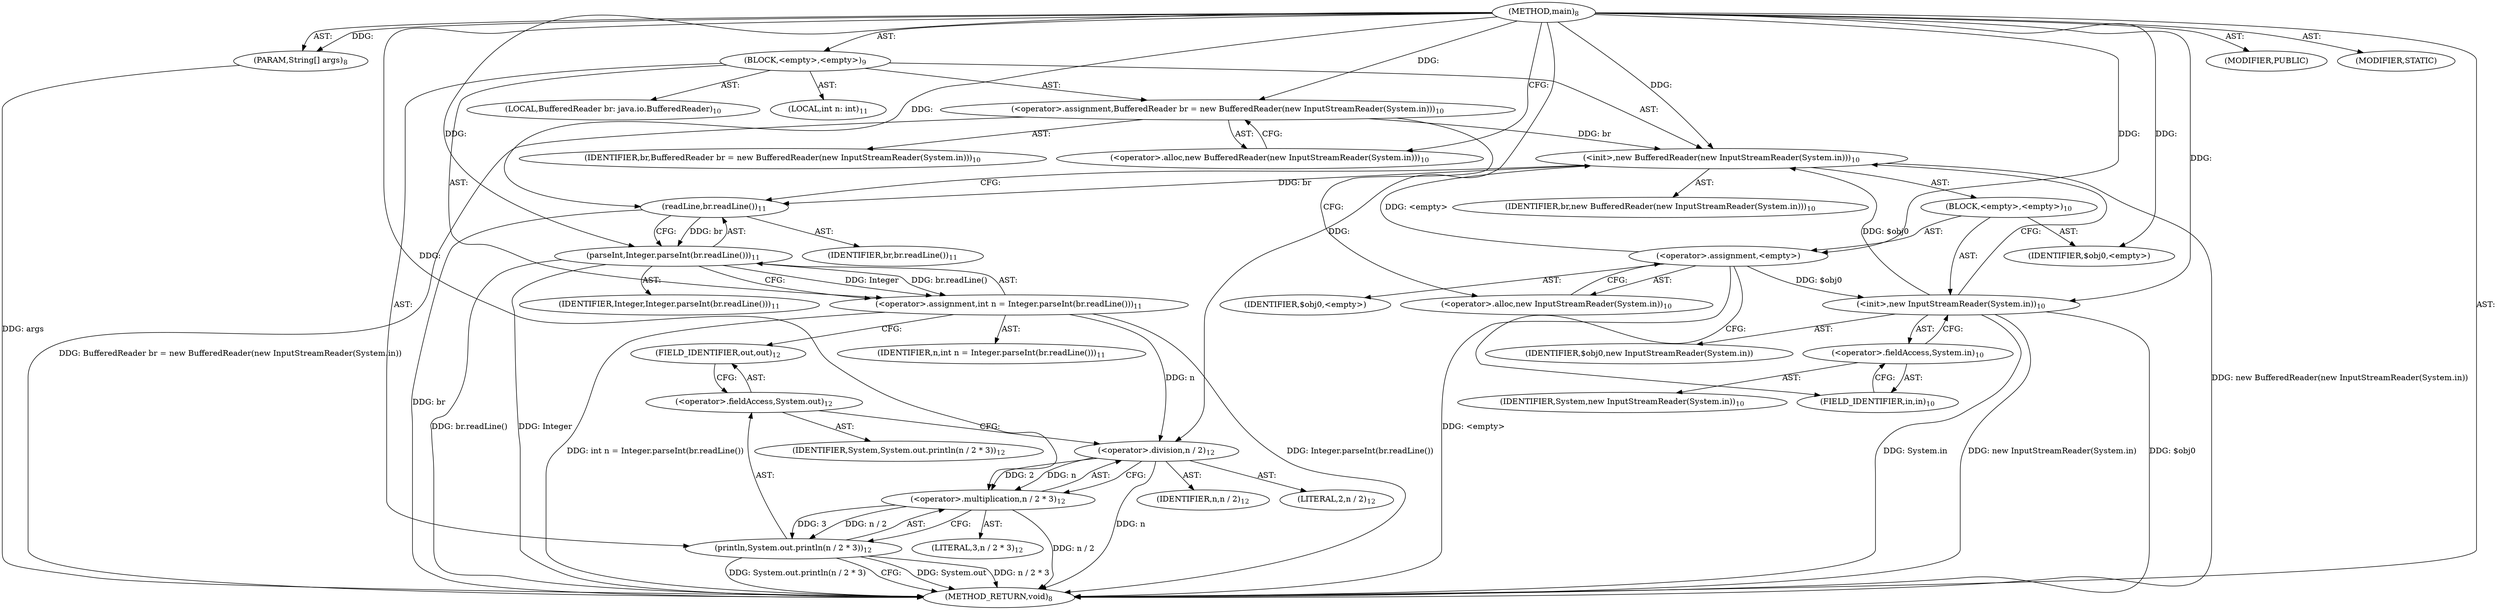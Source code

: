 digraph "main" {  
"19" [label = <(METHOD,main)<SUB>8</SUB>> ]
"20" [label = <(PARAM,String[] args)<SUB>8</SUB>> ]
"21" [label = <(BLOCK,&lt;empty&gt;,&lt;empty&gt;)<SUB>9</SUB>> ]
"4" [label = <(LOCAL,BufferedReader br: java.io.BufferedReader)<SUB>10</SUB>> ]
"22" [label = <(&lt;operator&gt;.assignment,BufferedReader br = new BufferedReader(new InputStreamReader(System.in)))<SUB>10</SUB>> ]
"23" [label = <(IDENTIFIER,br,BufferedReader br = new BufferedReader(new InputStreamReader(System.in)))<SUB>10</SUB>> ]
"24" [label = <(&lt;operator&gt;.alloc,new BufferedReader(new InputStreamReader(System.in)))<SUB>10</SUB>> ]
"25" [label = <(&lt;init&gt;,new BufferedReader(new InputStreamReader(System.in)))<SUB>10</SUB>> ]
"3" [label = <(IDENTIFIER,br,new BufferedReader(new InputStreamReader(System.in)))<SUB>10</SUB>> ]
"26" [label = <(BLOCK,&lt;empty&gt;,&lt;empty&gt;)<SUB>10</SUB>> ]
"27" [label = <(&lt;operator&gt;.assignment,&lt;empty&gt;)> ]
"28" [label = <(IDENTIFIER,$obj0,&lt;empty&gt;)> ]
"29" [label = <(&lt;operator&gt;.alloc,new InputStreamReader(System.in))<SUB>10</SUB>> ]
"30" [label = <(&lt;init&gt;,new InputStreamReader(System.in))<SUB>10</SUB>> ]
"31" [label = <(IDENTIFIER,$obj0,new InputStreamReader(System.in))> ]
"32" [label = <(&lt;operator&gt;.fieldAccess,System.in)<SUB>10</SUB>> ]
"33" [label = <(IDENTIFIER,System,new InputStreamReader(System.in))<SUB>10</SUB>> ]
"34" [label = <(FIELD_IDENTIFIER,in,in)<SUB>10</SUB>> ]
"35" [label = <(IDENTIFIER,$obj0,&lt;empty&gt;)> ]
"36" [label = <(LOCAL,int n: int)<SUB>11</SUB>> ]
"37" [label = <(&lt;operator&gt;.assignment,int n = Integer.parseInt(br.readLine()))<SUB>11</SUB>> ]
"38" [label = <(IDENTIFIER,n,int n = Integer.parseInt(br.readLine()))<SUB>11</SUB>> ]
"39" [label = <(parseInt,Integer.parseInt(br.readLine()))<SUB>11</SUB>> ]
"40" [label = <(IDENTIFIER,Integer,Integer.parseInt(br.readLine()))<SUB>11</SUB>> ]
"41" [label = <(readLine,br.readLine())<SUB>11</SUB>> ]
"42" [label = <(IDENTIFIER,br,br.readLine())<SUB>11</SUB>> ]
"43" [label = <(println,System.out.println(n / 2 * 3))<SUB>12</SUB>> ]
"44" [label = <(&lt;operator&gt;.fieldAccess,System.out)<SUB>12</SUB>> ]
"45" [label = <(IDENTIFIER,System,System.out.println(n / 2 * 3))<SUB>12</SUB>> ]
"46" [label = <(FIELD_IDENTIFIER,out,out)<SUB>12</SUB>> ]
"47" [label = <(&lt;operator&gt;.multiplication,n / 2 * 3)<SUB>12</SUB>> ]
"48" [label = <(&lt;operator&gt;.division,n / 2)<SUB>12</SUB>> ]
"49" [label = <(IDENTIFIER,n,n / 2)<SUB>12</SUB>> ]
"50" [label = <(LITERAL,2,n / 2)<SUB>12</SUB>> ]
"51" [label = <(LITERAL,3,n / 2 * 3)<SUB>12</SUB>> ]
"52" [label = <(MODIFIER,PUBLIC)> ]
"53" [label = <(MODIFIER,STATIC)> ]
"54" [label = <(METHOD_RETURN,void)<SUB>8</SUB>> ]
  "19" -> "20"  [ label = "AST: "] 
  "19" -> "21"  [ label = "AST: "] 
  "19" -> "52"  [ label = "AST: "] 
  "19" -> "53"  [ label = "AST: "] 
  "19" -> "54"  [ label = "AST: "] 
  "21" -> "4"  [ label = "AST: "] 
  "21" -> "22"  [ label = "AST: "] 
  "21" -> "25"  [ label = "AST: "] 
  "21" -> "36"  [ label = "AST: "] 
  "21" -> "37"  [ label = "AST: "] 
  "21" -> "43"  [ label = "AST: "] 
  "22" -> "23"  [ label = "AST: "] 
  "22" -> "24"  [ label = "AST: "] 
  "25" -> "3"  [ label = "AST: "] 
  "25" -> "26"  [ label = "AST: "] 
  "26" -> "27"  [ label = "AST: "] 
  "26" -> "30"  [ label = "AST: "] 
  "26" -> "35"  [ label = "AST: "] 
  "27" -> "28"  [ label = "AST: "] 
  "27" -> "29"  [ label = "AST: "] 
  "30" -> "31"  [ label = "AST: "] 
  "30" -> "32"  [ label = "AST: "] 
  "32" -> "33"  [ label = "AST: "] 
  "32" -> "34"  [ label = "AST: "] 
  "37" -> "38"  [ label = "AST: "] 
  "37" -> "39"  [ label = "AST: "] 
  "39" -> "40"  [ label = "AST: "] 
  "39" -> "41"  [ label = "AST: "] 
  "41" -> "42"  [ label = "AST: "] 
  "43" -> "44"  [ label = "AST: "] 
  "43" -> "47"  [ label = "AST: "] 
  "44" -> "45"  [ label = "AST: "] 
  "44" -> "46"  [ label = "AST: "] 
  "47" -> "48"  [ label = "AST: "] 
  "47" -> "51"  [ label = "AST: "] 
  "48" -> "49"  [ label = "AST: "] 
  "48" -> "50"  [ label = "AST: "] 
  "22" -> "29"  [ label = "CFG: "] 
  "25" -> "41"  [ label = "CFG: "] 
  "37" -> "46"  [ label = "CFG: "] 
  "43" -> "54"  [ label = "CFG: "] 
  "24" -> "22"  [ label = "CFG: "] 
  "39" -> "37"  [ label = "CFG: "] 
  "44" -> "48"  [ label = "CFG: "] 
  "47" -> "43"  [ label = "CFG: "] 
  "27" -> "34"  [ label = "CFG: "] 
  "30" -> "25"  [ label = "CFG: "] 
  "41" -> "39"  [ label = "CFG: "] 
  "46" -> "44"  [ label = "CFG: "] 
  "48" -> "47"  [ label = "CFG: "] 
  "29" -> "27"  [ label = "CFG: "] 
  "32" -> "30"  [ label = "CFG: "] 
  "34" -> "32"  [ label = "CFG: "] 
  "19" -> "24"  [ label = "CFG: "] 
  "20" -> "54"  [ label = "DDG: args"] 
  "22" -> "54"  [ label = "DDG: BufferedReader br = new BufferedReader(new InputStreamReader(System.in))"] 
  "27" -> "54"  [ label = "DDG: &lt;empty&gt;"] 
  "30" -> "54"  [ label = "DDG: $obj0"] 
  "30" -> "54"  [ label = "DDG: System.in"] 
  "30" -> "54"  [ label = "DDG: new InputStreamReader(System.in)"] 
  "25" -> "54"  [ label = "DDG: new BufferedReader(new InputStreamReader(System.in))"] 
  "41" -> "54"  [ label = "DDG: br"] 
  "39" -> "54"  [ label = "DDG: br.readLine()"] 
  "37" -> "54"  [ label = "DDG: Integer.parseInt(br.readLine())"] 
  "37" -> "54"  [ label = "DDG: int n = Integer.parseInt(br.readLine())"] 
  "43" -> "54"  [ label = "DDG: System.out"] 
  "48" -> "54"  [ label = "DDG: n"] 
  "47" -> "54"  [ label = "DDG: n / 2"] 
  "43" -> "54"  [ label = "DDG: n / 2 * 3"] 
  "43" -> "54"  [ label = "DDG: System.out.println(n / 2 * 3)"] 
  "39" -> "54"  [ label = "DDG: Integer"] 
  "19" -> "20"  [ label = "DDG: "] 
  "19" -> "22"  [ label = "DDG: "] 
  "39" -> "37"  [ label = "DDG: Integer"] 
  "39" -> "37"  [ label = "DDG: br.readLine()"] 
  "22" -> "25"  [ label = "DDG: br"] 
  "19" -> "25"  [ label = "DDG: "] 
  "27" -> "25"  [ label = "DDG: &lt;empty&gt;"] 
  "30" -> "25"  [ label = "DDG: $obj0"] 
  "47" -> "43"  [ label = "DDG: n / 2"] 
  "47" -> "43"  [ label = "DDG: 3"] 
  "19" -> "27"  [ label = "DDG: "] 
  "19" -> "35"  [ label = "DDG: "] 
  "19" -> "39"  [ label = "DDG: "] 
  "41" -> "39"  [ label = "DDG: br"] 
  "48" -> "47"  [ label = "DDG: n"] 
  "48" -> "47"  [ label = "DDG: 2"] 
  "19" -> "47"  [ label = "DDG: "] 
  "27" -> "30"  [ label = "DDG: $obj0"] 
  "19" -> "30"  [ label = "DDG: "] 
  "25" -> "41"  [ label = "DDG: br"] 
  "19" -> "41"  [ label = "DDG: "] 
  "37" -> "48"  [ label = "DDG: n"] 
  "19" -> "48"  [ label = "DDG: "] 
}
